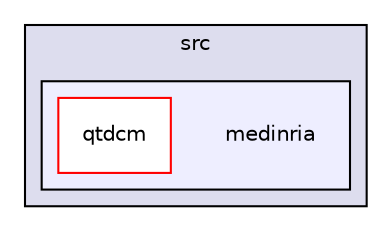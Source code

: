 digraph "/home/aabadie/softs/src/medinria/" {
  compound=true
  node [ fontsize="10", fontname="Helvetica"];
  edge [ labelfontsize="10", labelfontname="Helvetica"];
  subgraph clusterdir_95962c45080e44f9cc61ab8e2f8fb86a {
    graph [ bgcolor="#ddddee", pencolor="black", label="src" fontname="Helvetica", fontsize="10", URL="dir_95962c45080e44f9cc61ab8e2f8fb86a.html"]
  subgraph clusterdir_da53d45fa51ff2be4c9c2f9b4d851fc0 {
    graph [ bgcolor="#eeeeff", pencolor="black", label="" URL="dir_da53d45fa51ff2be4c9c2f9b4d851fc0.html"];
    dir_da53d45fa51ff2be4c9c2f9b4d851fc0 [shape=plaintext label="medinria"];
    dir_aa5186e7b77d3a9fe6a15d95d9d7ddf4 [shape=box label="qtdcm" color="red" fillcolor="white" style="filled" URL="dir_aa5186e7b77d3a9fe6a15d95d9d7ddf4.html"];
  }
  }
}
